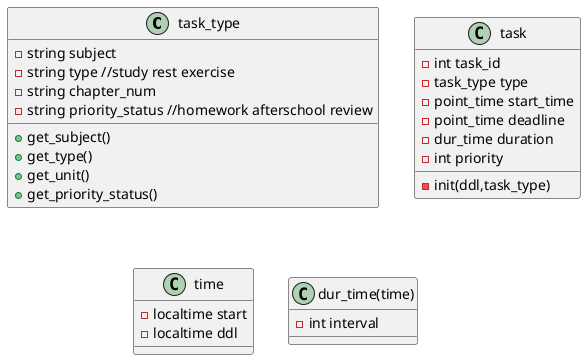 
,--------.
|abstract|
|--------|
|--------|
`--------'

@startuml
class task_type{
	-string subject
	-string type //study rest exercise
	-string chapter_num
	-string priority_status //homework afterschool review
	+get_subject()
	+get_type()
	+get_unit()
	+get_priority_status()
}
class task{
	-init(ddl,task_type)
	-int task_id
	-task_type type
	-point_time start_time
	-point_time deadline
	-dur_time duration
	-int priority
}
class time{
	-localtime start
	-localtime ddl
}
class dur_time(time){
	-int interval
}
@enduml
